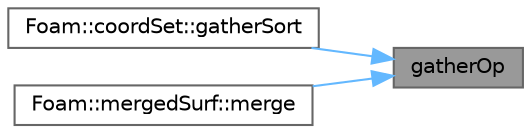 digraph "gatherOp"
{
 // LATEX_PDF_SIZE
  bgcolor="transparent";
  edge [fontname=Helvetica,fontsize=10,labelfontname=Helvetica,labelfontsize=10];
  node [fontname=Helvetica,fontsize=10,shape=box,height=0.2,width=0.4];
  rankdir="RL";
  Node1 [id="Node000001",label="gatherOp",height=0.2,width=0.4,color="gray40", fillcolor="grey60", style="filled", fontcolor="black",tooltip=" "];
  Node1 -> Node2 [id="edge1_Node000001_Node000002",dir="back",color="steelblue1",style="solid",tooltip=" "];
  Node2 [id="Node000002",label="Foam::coordSet::gatherSort",height=0.2,width=0.4,color="grey40", fillcolor="white", style="filled",URL="$classFoam_1_1coordSet.html#a6b99e06cabd858fe1fe3518c2f5f8c3f",tooltip=" "];
  Node1 -> Node3 [id="edge2_Node000001_Node000003",dir="back",color="steelblue1",style="solid",tooltip=" "];
  Node3 [id="Node000003",label="Foam::mergedSurf::merge",height=0.2,width=0.4,color="grey40", fillcolor="white", style="filled",URL="$classFoam_1_1mergedSurf.html#aa73dd05f9ac243e8112b9606f5a7a16a",tooltip=" "];
}
